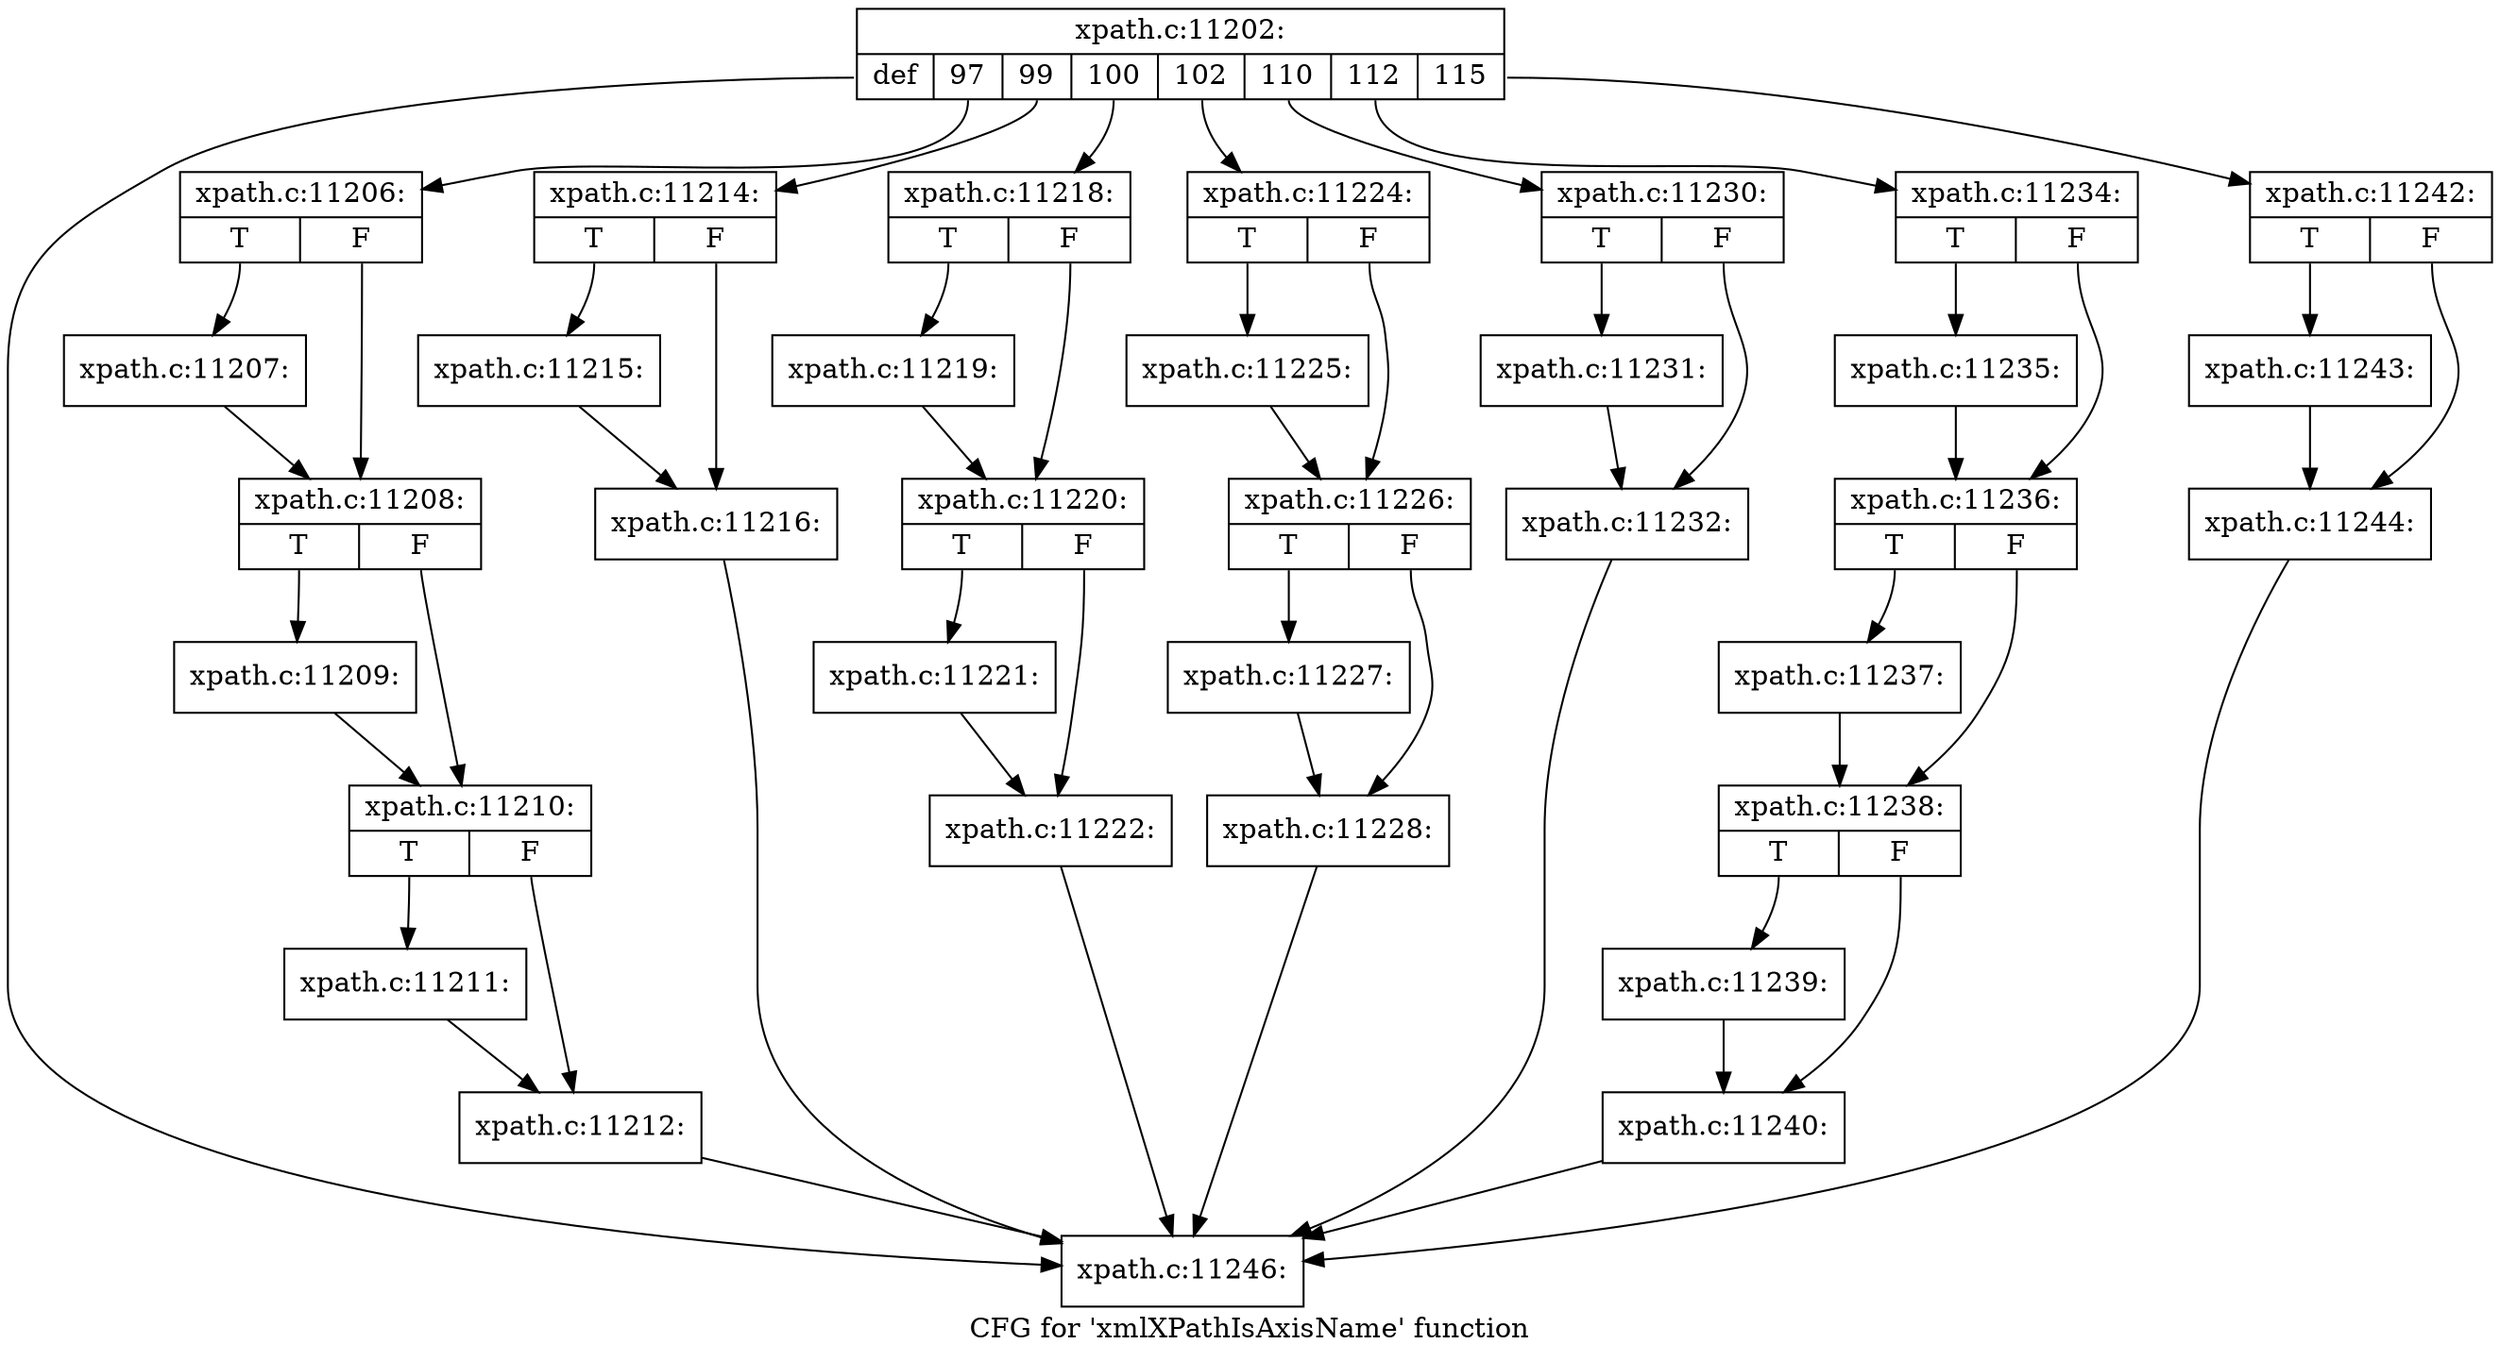 digraph "CFG for 'xmlXPathIsAxisName' function" {
	label="CFG for 'xmlXPathIsAxisName' function";

	Node0x55e6b2cd7930 [shape=record,label="{xpath.c:11202:|{<s0>def|<s1>97|<s2>99|<s3>100|<s4>102|<s5>110|<s6>112|<s7>115}}"];
	Node0x55e6b2cd7930:s0 -> Node0x55e6b27a20d0;
	Node0x55e6b2cd7930:s1 -> Node0x55e6b27a2630;
	Node0x55e6b2cd7930:s2 -> Node0x55e6b2cfa570;
	Node0x55e6b2cd7930:s3 -> Node0x55e6b2cfada0;
	Node0x55e6b2cd7930:s4 -> Node0x55e6b2cfbdc0;
	Node0x55e6b2cd7930:s5 -> Node0x55e6b2cfcda0;
	Node0x55e6b2cd7930:s6 -> Node0x55e6b2cfd640;
	Node0x55e6b2cd7930:s7 -> Node0x55e6b2cfedb0;
	Node0x55e6b27a2630 [shape=record,label="{xpath.c:11206:|{<s0>T|<s1>F}}"];
	Node0x55e6b27a2630:s0 -> Node0x55e6b27a26e0;
	Node0x55e6b27a2630:s1 -> Node0x55e6b27a2730;
	Node0x55e6b27a26e0 [shape=record,label="{xpath.c:11207:}"];
	Node0x55e6b27a26e0 -> Node0x55e6b27a2730;
	Node0x55e6b27a2730 [shape=record,label="{xpath.c:11208:|{<s0>T|<s1>F}}"];
	Node0x55e6b27a2730:s0 -> Node0x55e6b27a2dc0;
	Node0x55e6b27a2730:s1 -> Node0x55e6b27a2e10;
	Node0x55e6b27a2dc0 [shape=record,label="{xpath.c:11209:}"];
	Node0x55e6b27a2dc0 -> Node0x55e6b27a2e10;
	Node0x55e6b27a2e10 [shape=record,label="{xpath.c:11210:|{<s0>T|<s1>F}}"];
	Node0x55e6b27a2e10:s0 -> Node0x55e6b2cf9ea0;
	Node0x55e6b27a2e10:s1 -> Node0x55e6b2cf9ef0;
	Node0x55e6b2cf9ea0 [shape=record,label="{xpath.c:11211:}"];
	Node0x55e6b2cf9ea0 -> Node0x55e6b2cf9ef0;
	Node0x55e6b2cf9ef0 [shape=record,label="{xpath.c:11212:}"];
	Node0x55e6b2cf9ef0 -> Node0x55e6b27a20d0;
	Node0x55e6b2cfa570 [shape=record,label="{xpath.c:11214:|{<s0>T|<s1>F}}"];
	Node0x55e6b2cfa570:s0 -> Node0x55e6b2cfa660;
	Node0x55e6b2cfa570:s1 -> Node0x55e6b2cfa6b0;
	Node0x55e6b2cfa660 [shape=record,label="{xpath.c:11215:}"];
	Node0x55e6b2cfa660 -> Node0x55e6b2cfa6b0;
	Node0x55e6b2cfa6b0 [shape=record,label="{xpath.c:11216:}"];
	Node0x55e6b2cfa6b0 -> Node0x55e6b27a20d0;
	Node0x55e6b2cfada0 [shape=record,label="{xpath.c:11218:|{<s0>T|<s1>F}}"];
	Node0x55e6b2cfada0:s0 -> Node0x55e6b2cfae90;
	Node0x55e6b2cfada0:s1 -> Node0x55e6b2cfaee0;
	Node0x55e6b2cfae90 [shape=record,label="{xpath.c:11219:}"];
	Node0x55e6b2cfae90 -> Node0x55e6b2cfaee0;
	Node0x55e6b2cfaee0 [shape=record,label="{xpath.c:11220:|{<s0>T|<s1>F}}"];
	Node0x55e6b2cfaee0:s0 -> Node0x55e6b2cfb610;
	Node0x55e6b2cfaee0:s1 -> Node0x55e6b2cfb660;
	Node0x55e6b2cfb610 [shape=record,label="{xpath.c:11221:}"];
	Node0x55e6b2cfb610 -> Node0x55e6b2cfb660;
	Node0x55e6b2cfb660 [shape=record,label="{xpath.c:11222:}"];
	Node0x55e6b2cfb660 -> Node0x55e6b27a20d0;
	Node0x55e6b2cfbdc0 [shape=record,label="{xpath.c:11224:|{<s0>T|<s1>F}}"];
	Node0x55e6b2cfbdc0:s0 -> Node0x55e6b2cfbeb0;
	Node0x55e6b2cfbdc0:s1 -> Node0x55e6b2cfbf00;
	Node0x55e6b2cfbeb0 [shape=record,label="{xpath.c:11225:}"];
	Node0x55e6b2cfbeb0 -> Node0x55e6b2cfbf00;
	Node0x55e6b2cfbf00 [shape=record,label="{xpath.c:11226:|{<s0>T|<s1>F}}"];
	Node0x55e6b2cfbf00:s0 -> Node0x55e6b2cfc630;
	Node0x55e6b2cfbf00:s1 -> Node0x55e6b2cfc680;
	Node0x55e6b2cfc630 [shape=record,label="{xpath.c:11227:}"];
	Node0x55e6b2cfc630 -> Node0x55e6b2cfc680;
	Node0x55e6b2cfc680 [shape=record,label="{xpath.c:11228:}"];
	Node0x55e6b2cfc680 -> Node0x55e6b27a20d0;
	Node0x55e6b2cfcda0 [shape=record,label="{xpath.c:11230:|{<s0>T|<s1>F}}"];
	Node0x55e6b2cfcda0:s0 -> Node0x55e6b2cfce90;
	Node0x55e6b2cfcda0:s1 -> Node0x55e6b2cfcee0;
	Node0x55e6b2cfce90 [shape=record,label="{xpath.c:11231:}"];
	Node0x55e6b2cfce90 -> Node0x55e6b2cfcee0;
	Node0x55e6b2cfcee0 [shape=record,label="{xpath.c:11232:}"];
	Node0x55e6b2cfcee0 -> Node0x55e6b27a20d0;
	Node0x55e6b2cfd640 [shape=record,label="{xpath.c:11234:|{<s0>T|<s1>F}}"];
	Node0x55e6b2cfd640:s0 -> Node0x55e6b2cfd730;
	Node0x55e6b2cfd640:s1 -> Node0x55e6b2cfd780;
	Node0x55e6b2cfd730 [shape=record,label="{xpath.c:11235:}"];
	Node0x55e6b2cfd730 -> Node0x55e6b2cfd780;
	Node0x55e6b2cfd780 [shape=record,label="{xpath.c:11236:|{<s0>T|<s1>F}}"];
	Node0x55e6b2cfd780:s0 -> Node0x55e6b2cfde80;
	Node0x55e6b2cfd780:s1 -> Node0x55e6b2cfded0;
	Node0x55e6b2cfde80 [shape=record,label="{xpath.c:11237:}"];
	Node0x55e6b2cfde80 -> Node0x55e6b2cfded0;
	Node0x55e6b2cfded0 [shape=record,label="{xpath.c:11238:|{<s0>T|<s1>F}}"];
	Node0x55e6b2cfded0:s0 -> Node0x55e6b2cfe600;
	Node0x55e6b2cfded0:s1 -> Node0x55e6b2cfe650;
	Node0x55e6b2cfe600 [shape=record,label="{xpath.c:11239:}"];
	Node0x55e6b2cfe600 -> Node0x55e6b2cfe650;
	Node0x55e6b2cfe650 [shape=record,label="{xpath.c:11240:}"];
	Node0x55e6b2cfe650 -> Node0x55e6b27a20d0;
	Node0x55e6b2cfedb0 [shape=record,label="{xpath.c:11242:|{<s0>T|<s1>F}}"];
	Node0x55e6b2cfedb0:s0 -> Node0x55e6b2cfeea0;
	Node0x55e6b2cfedb0:s1 -> Node0x55e6b2cfeef0;
	Node0x55e6b2cfeea0 [shape=record,label="{xpath.c:11243:}"];
	Node0x55e6b2cfeea0 -> Node0x55e6b2cfeef0;
	Node0x55e6b2cfeef0 [shape=record,label="{xpath.c:11244:}"];
	Node0x55e6b2cfeef0 -> Node0x55e6b27a20d0;
	Node0x55e6b27a20d0 [shape=record,label="{xpath.c:11246:}"];
}
